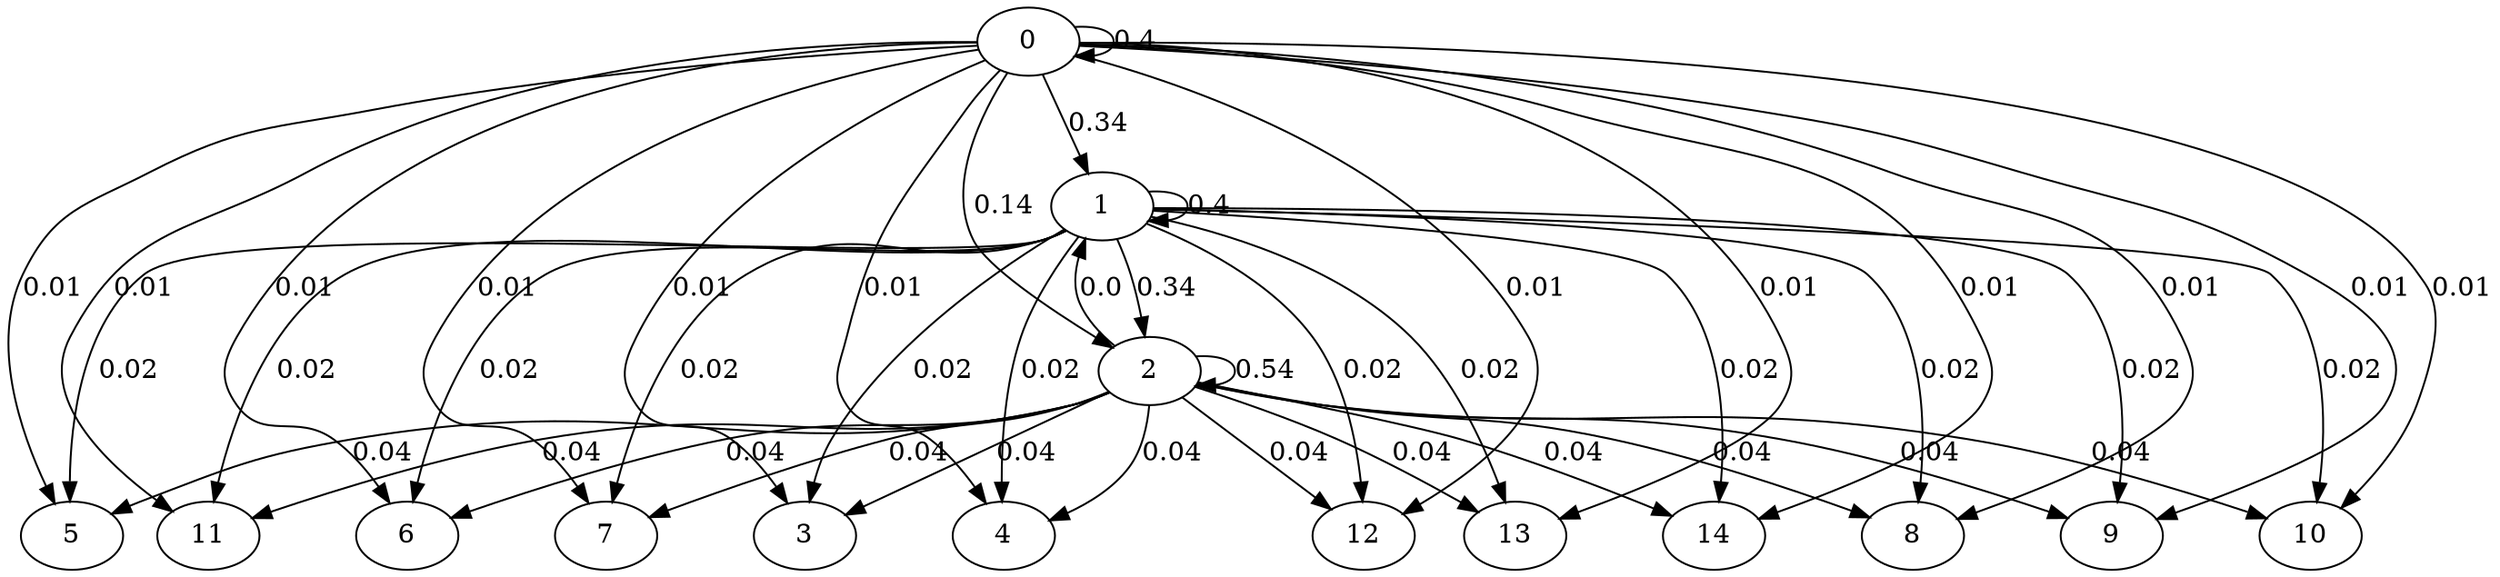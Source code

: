 digraph G {0 -> 0 [label="0.4"];0 -> 1 [label="0.34"];0 -> 2 [label="0.14"];0 -> 3 [label="0.01"];1 -> 1 [label="0.4"];1 -> 2 [label="0.34"];1 -> 3 [label="0.02"];2 -> 1 [label="0.0"];2 -> 2 [label="0.54"];2 -> 3 [label="0.04"];0 -> 4 [label="0.01"];1 -> 4 [label="0.02"];2 -> 4 [label="0.04"];0 -> 5 [label="0.01"];1 -> 5 [label="0.02"];2 -> 5 [label="0.04"];0 -> 6 [label="0.01"];1 -> 6 [label="0.02"];2 -> 6 [label="0.04"];0 -> 7 [label="0.01"];1 -> 7 [label="0.02"];2 -> 7 [label="0.04"];0 -> 8 [label="0.01"];1 -> 8 [label="0.02"];2 -> 8 [label="0.04"];0 -> 9 [label="0.01"];1 -> 9 [label="0.02"];2 -> 9 [label="0.04"];0 -> 10 [label="0.01"];1 -> 10 [label="0.02"];2 -> 10 [label="0.04"];0 -> 11 [label="0.01"];1 -> 11 [label="0.02"];2 -> 11 [label="0.04"];0 -> 12 [label="0.01"];1 -> 12 [label="0.02"];2 -> 12 [label="0.04"];0 -> 13 [label="0.01"];1 -> 13 [label="0.02"];2 -> 13 [label="0.04"];0 -> 14 [label="0.01"];1 -> 14 [label="0.02"];2 -> 14 [label="0.04"];}
